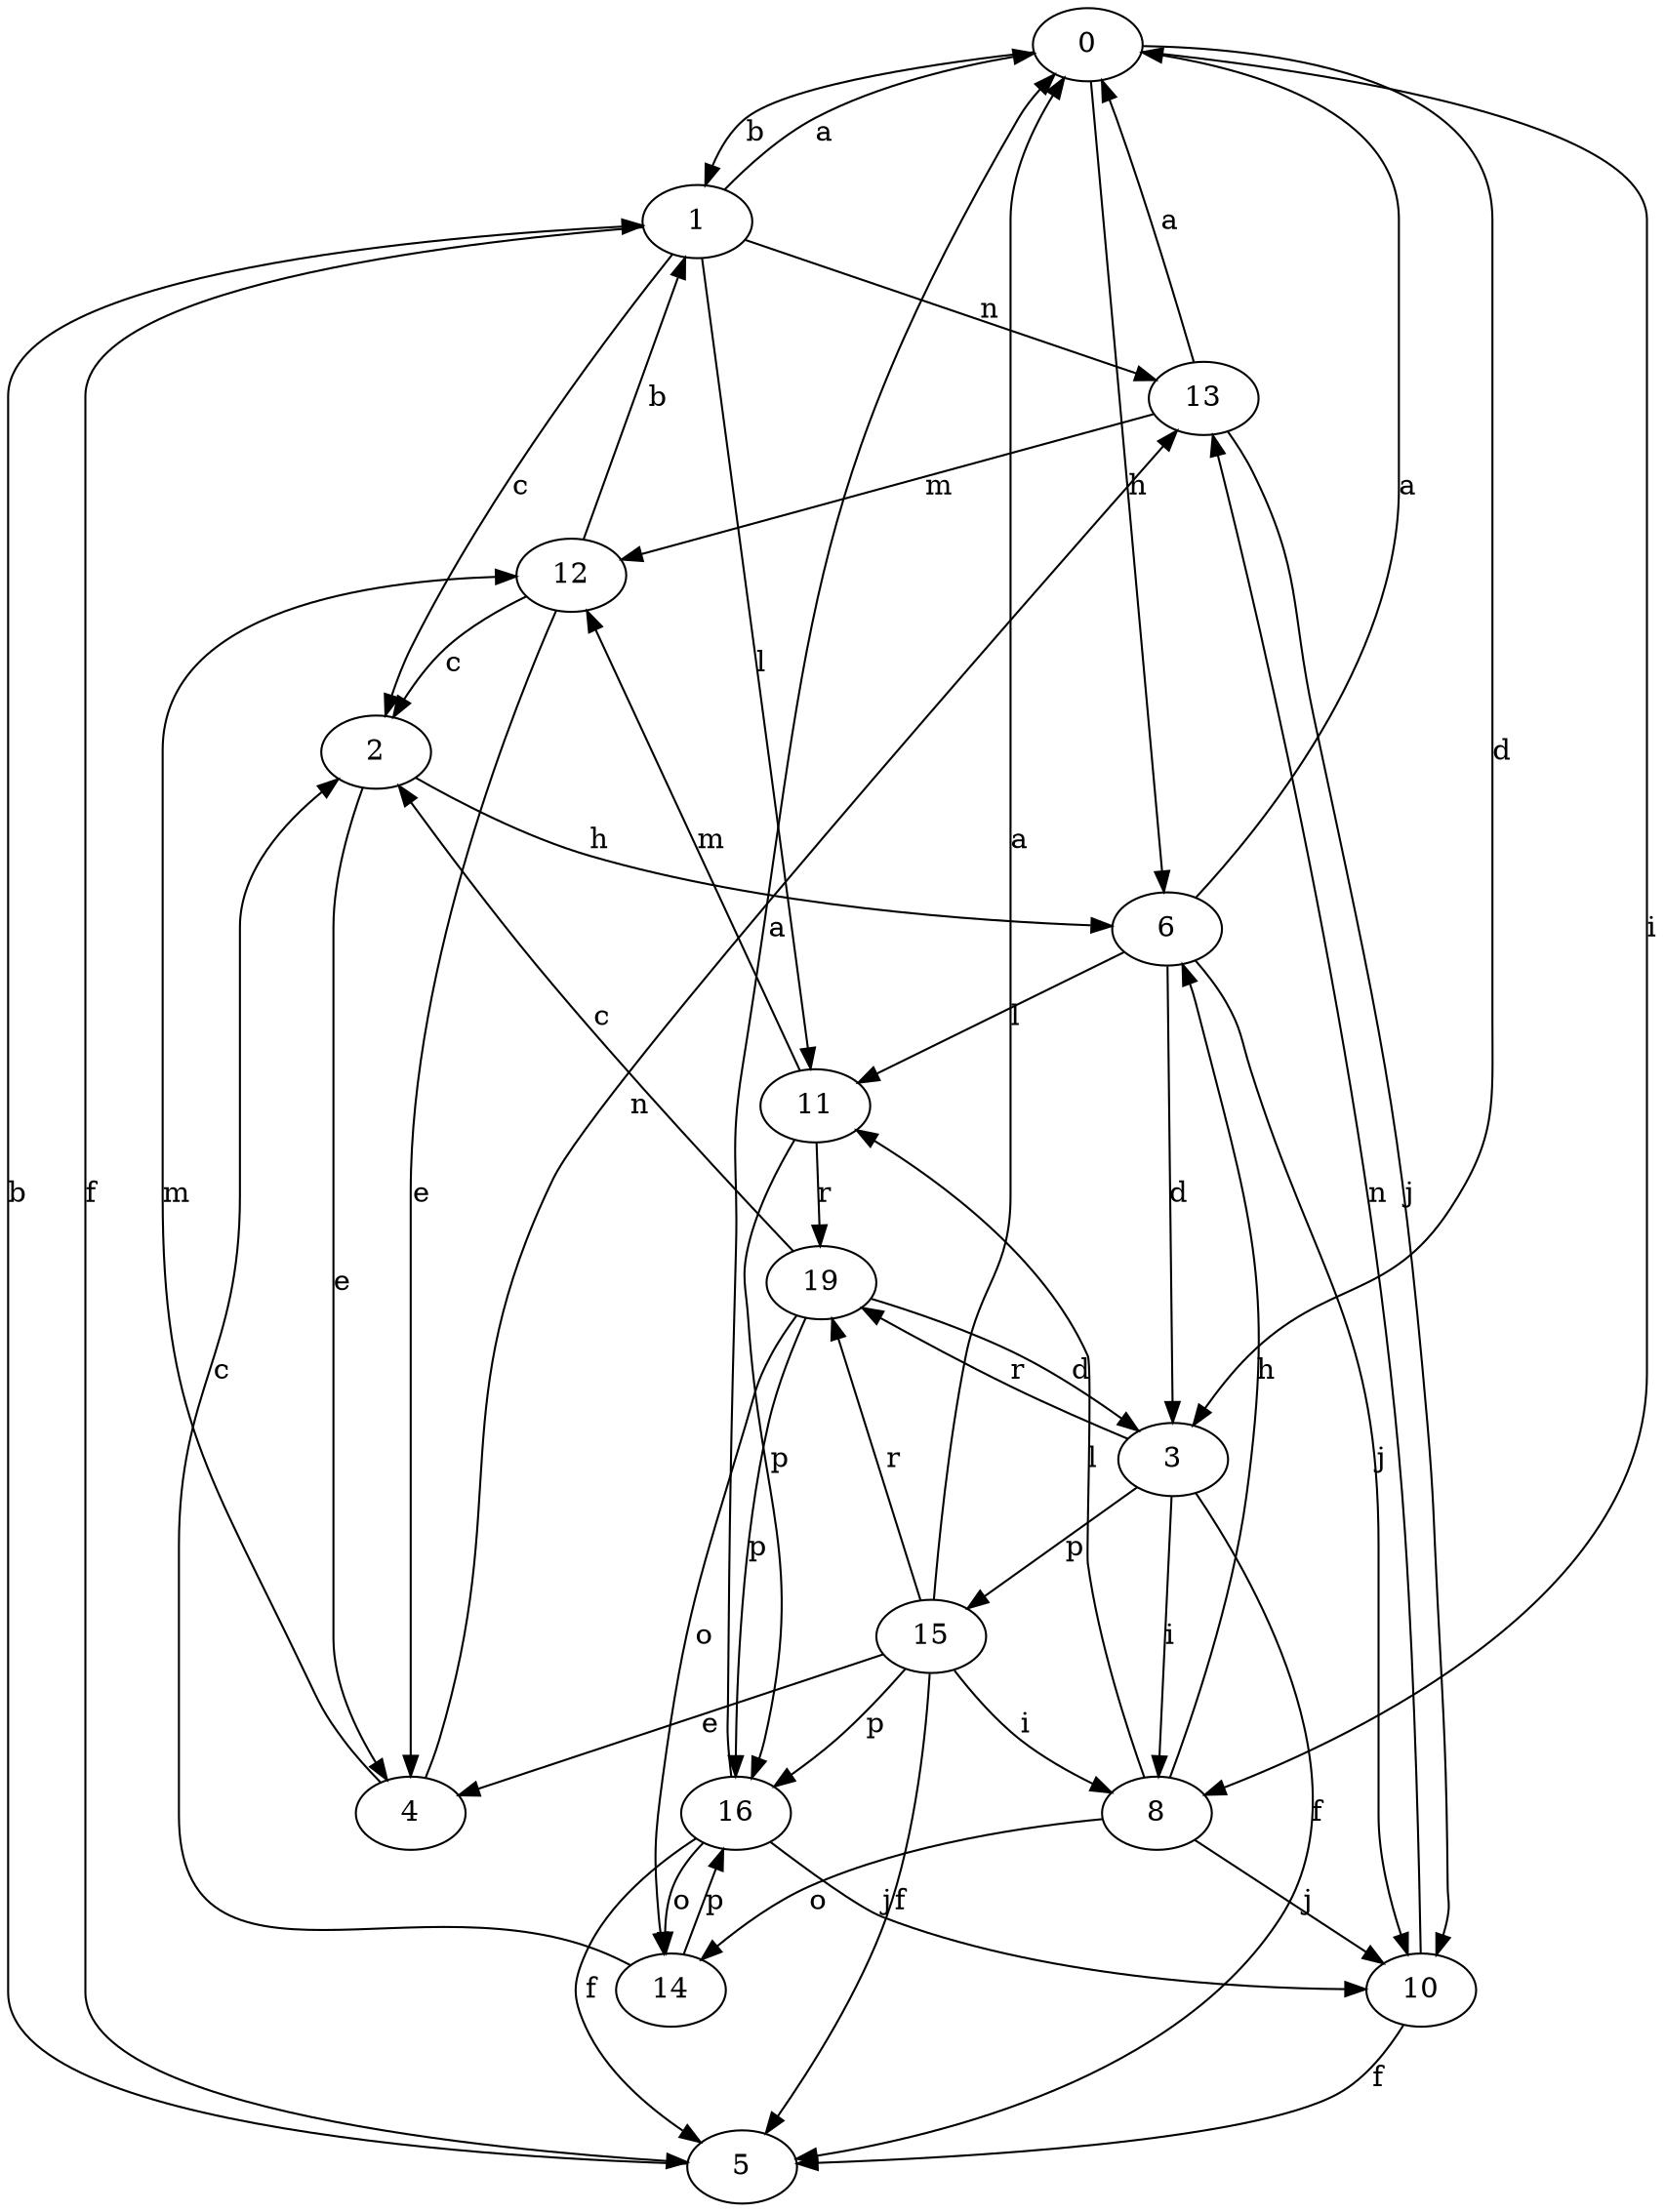 strict digraph  {
0;
1;
2;
3;
4;
5;
6;
8;
10;
11;
12;
13;
14;
15;
16;
19;
0 -> 1  [label=b];
0 -> 3  [label=d];
0 -> 6  [label=h];
0 -> 8  [label=i];
1 -> 0  [label=a];
1 -> 2  [label=c];
1 -> 5  [label=f];
1 -> 11  [label=l];
1 -> 13  [label=n];
2 -> 4  [label=e];
2 -> 6  [label=h];
3 -> 5  [label=f];
3 -> 8  [label=i];
3 -> 15  [label=p];
3 -> 19  [label=r];
4 -> 12  [label=m];
4 -> 13  [label=n];
5 -> 1  [label=b];
6 -> 0  [label=a];
6 -> 3  [label=d];
6 -> 10  [label=j];
6 -> 11  [label=l];
8 -> 6  [label=h];
8 -> 10  [label=j];
8 -> 11  [label=l];
8 -> 14  [label=o];
10 -> 5  [label=f];
10 -> 13  [label=n];
11 -> 12  [label=m];
11 -> 16  [label=p];
11 -> 19  [label=r];
12 -> 1  [label=b];
12 -> 2  [label=c];
12 -> 4  [label=e];
13 -> 0  [label=a];
13 -> 10  [label=j];
13 -> 12  [label=m];
14 -> 2  [label=c];
14 -> 16  [label=p];
15 -> 0  [label=a];
15 -> 4  [label=e];
15 -> 5  [label=f];
15 -> 8  [label=i];
15 -> 16  [label=p];
15 -> 19  [label=r];
16 -> 0  [label=a];
16 -> 5  [label=f];
16 -> 10  [label=j];
16 -> 14  [label=o];
19 -> 2  [label=c];
19 -> 3  [label=d];
19 -> 14  [label=o];
19 -> 16  [label=p];
}
